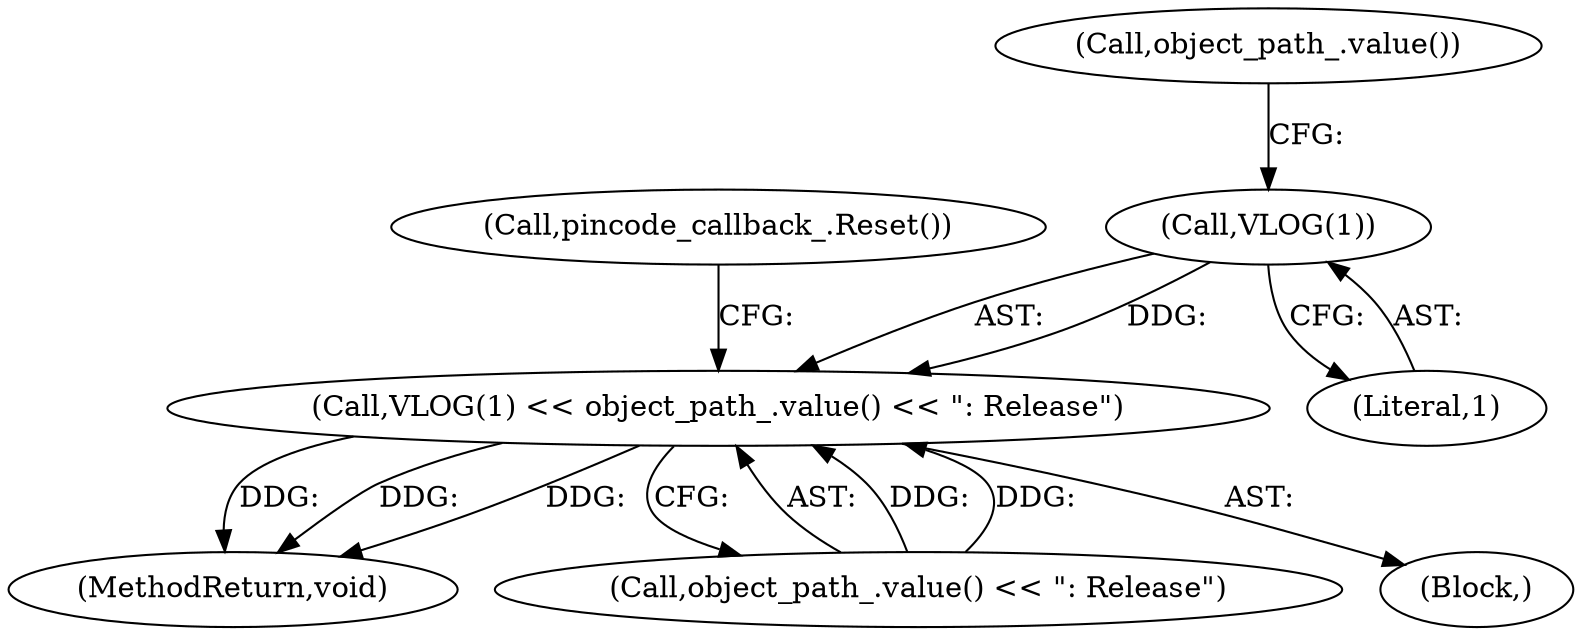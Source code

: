 digraph "1_Chrome_d358f57009b85fb7440208afa5ba87636b491889_19@del" {
"1000107" [label="(Call,VLOG(1))"];
"1000106" [label="(Call,VLOG(1) << object_path_.value() << \": Release\")"];
"1000107" [label="(Call,VLOG(1))"];
"1000106" [label="(Call,VLOG(1) << object_path_.value() << \": Release\")"];
"1000108" [label="(Literal,1)"];
"1000110" [label="(Call,object_path_.value())"];
"1000109" [label="(Call,object_path_.value() << \": Release\")"];
"1000112" [label="(Call,pincode_callback_.Reset())"];
"1000116" [label="(MethodReturn,void)"];
"1000101" [label="(Block,)"];
"1000107" -> "1000106"  [label="AST: "];
"1000107" -> "1000108"  [label="CFG: "];
"1000108" -> "1000107"  [label="AST: "];
"1000110" -> "1000107"  [label="CFG: "];
"1000107" -> "1000106"  [label="DDG: "];
"1000106" -> "1000101"  [label="AST: "];
"1000106" -> "1000109"  [label="CFG: "];
"1000109" -> "1000106"  [label="AST: "];
"1000112" -> "1000106"  [label="CFG: "];
"1000106" -> "1000116"  [label="DDG: "];
"1000106" -> "1000116"  [label="DDG: "];
"1000106" -> "1000116"  [label="DDG: "];
"1000109" -> "1000106"  [label="DDG: "];
"1000109" -> "1000106"  [label="DDG: "];
}
